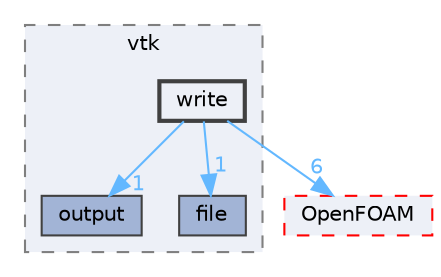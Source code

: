 digraph "src/fileFormats/vtk/write"
{
 // LATEX_PDF_SIZE
  bgcolor="transparent";
  edge [fontname=Helvetica,fontsize=10,labelfontname=Helvetica,labelfontsize=10];
  node [fontname=Helvetica,fontsize=10,shape=box,height=0.2,width=0.4];
  compound=true
  subgraph clusterdir_cfb0a79374c161664966704d31c85f3d {
    graph [ bgcolor="#edf0f7", pencolor="grey50", label="vtk", fontname=Helvetica,fontsize=10 style="filled,dashed", URL="dir_cfb0a79374c161664966704d31c85f3d.html",tooltip=""]
  dir_2ae369ab1c51612fb397487a2dd0af7e [label="output", fillcolor="#a2b4d6", color="grey25", style="filled", URL="dir_2ae369ab1c51612fb397487a2dd0af7e.html",tooltip=""];
  dir_ccbbfa1e1d273190e5c10251de6b6012 [label="file", fillcolor="#a2b4d6", color="grey25", style="filled", URL="dir_ccbbfa1e1d273190e5c10251de6b6012.html",tooltip=""];
  dir_1d8b29096b913cdecb5b18904ea343a6 [label="write", fillcolor="#edf0f7", color="grey25", style="filled,bold", URL="dir_1d8b29096b913cdecb5b18904ea343a6.html",tooltip=""];
  }
  dir_c5473ff19b20e6ec4dfe5c310b3778a8 [label="OpenFOAM", fillcolor="#edf0f7", color="red", style="filled,dashed", URL="dir_c5473ff19b20e6ec4dfe5c310b3778a8.html",tooltip=""];
  dir_1d8b29096b913cdecb5b18904ea343a6->dir_2ae369ab1c51612fb397487a2dd0af7e [headlabel="1", labeldistance=1.5 headhref="dir_004415_002739.html" href="dir_004415_002739.html" color="steelblue1" fontcolor="steelblue1"];
  dir_1d8b29096b913cdecb5b18904ea343a6->dir_c5473ff19b20e6ec4dfe5c310b3778a8 [headlabel="6", labeldistance=1.5 headhref="dir_004415_002695.html" href="dir_004415_002695.html" color="steelblue1" fontcolor="steelblue1"];
  dir_1d8b29096b913cdecb5b18904ea343a6->dir_ccbbfa1e1d273190e5c10251de6b6012 [headlabel="1", labeldistance=1.5 headhref="dir_004415_001349.html" href="dir_004415_001349.html" color="steelblue1" fontcolor="steelblue1"];
}
